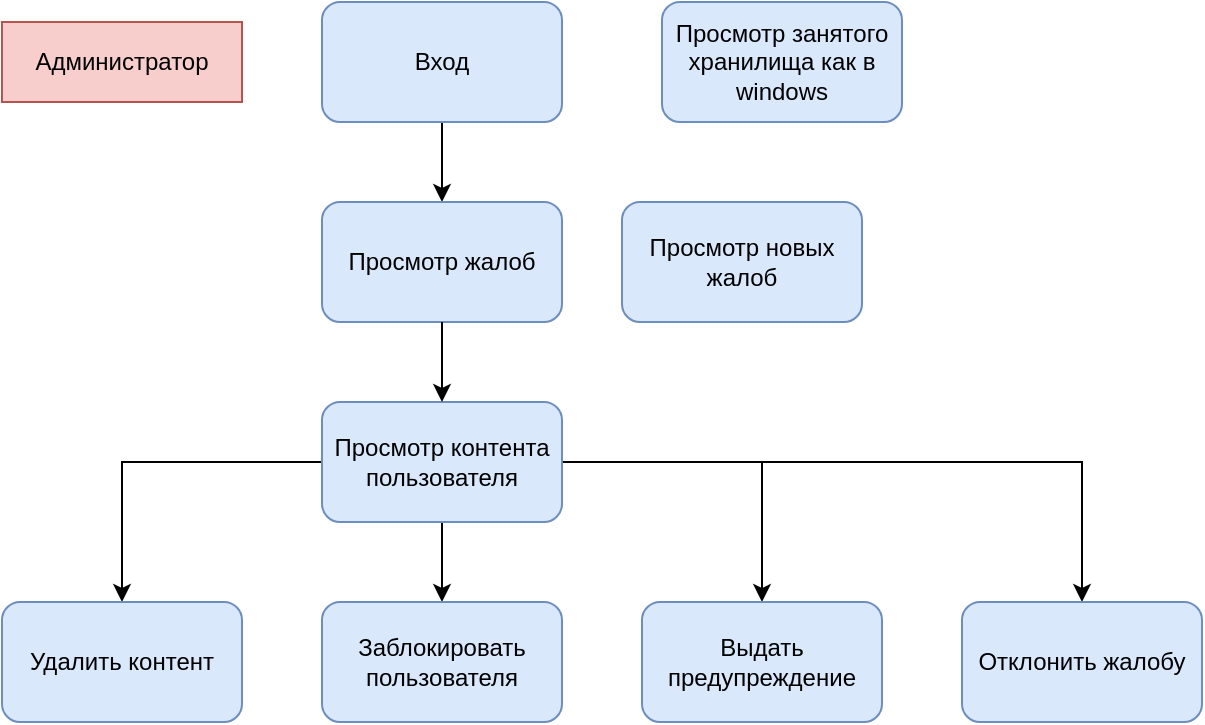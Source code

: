 <mxfile version="24.6.1" type="device" pages="2">
  <diagram name="Администратор" id="Up2qKT-gcyaJhnOLHu0_">
    <mxGraphModel dx="1434" dy="844" grid="1" gridSize="10" guides="1" tooltips="1" connect="1" arrows="1" fold="1" page="1" pageScale="1" pageWidth="1169" pageHeight="827" math="0" shadow="0">
      <root>
        <mxCell id="0" />
        <mxCell id="1" parent="0" />
        <mxCell id="XpILQ-toadjvkesOaYzl-1" value="Администратор" style="rounded=0;whiteSpace=wrap;html=1;fillColor=#f8cecc;strokeColor=#b85450;" parent="1" vertex="1">
          <mxGeometry x="40" y="40" width="120" height="40" as="geometry" />
        </mxCell>
        <mxCell id="XpILQ-toadjvkesOaYzl-6" style="edgeStyle=orthogonalEdgeStyle;rounded=0;orthogonalLoop=1;jettySize=auto;html=1;" parent="1" source="XpILQ-toadjvkesOaYzl-4" target="XpILQ-toadjvkesOaYzl-24" edge="1">
          <mxGeometry relative="1" as="geometry">
            <mxPoint x="260" y="160" as="targetPoint" />
          </mxGeometry>
        </mxCell>
        <mxCell id="XpILQ-toadjvkesOaYzl-4" value="Вход" style="rounded=1;whiteSpace=wrap;html=1;fillColor=#dae8fc;strokeColor=#6c8ebf;" parent="1" vertex="1">
          <mxGeometry x="200" y="30" width="120" height="60" as="geometry" />
        </mxCell>
        <mxCell id="XpILQ-toadjvkesOaYzl-10" style="edgeStyle=orthogonalEdgeStyle;rounded=0;orthogonalLoop=1;jettySize=auto;html=1;" parent="1" source="XpILQ-toadjvkesOaYzl-5" target="XpILQ-toadjvkesOaYzl-9" edge="1">
          <mxGeometry relative="1" as="geometry" />
        </mxCell>
        <mxCell id="XpILQ-toadjvkesOaYzl-11" style="edgeStyle=orthogonalEdgeStyle;rounded=0;orthogonalLoop=1;jettySize=auto;html=1;" parent="1" source="XpILQ-toadjvkesOaYzl-5" target="XpILQ-toadjvkesOaYzl-7" edge="1">
          <mxGeometry relative="1" as="geometry" />
        </mxCell>
        <mxCell id="XpILQ-toadjvkesOaYzl-12" style="edgeStyle=orthogonalEdgeStyle;rounded=0;orthogonalLoop=1;jettySize=auto;html=1;" parent="1" source="XpILQ-toadjvkesOaYzl-5" target="XpILQ-toadjvkesOaYzl-8" edge="1">
          <mxGeometry relative="1" as="geometry" />
        </mxCell>
        <mxCell id="XpILQ-toadjvkesOaYzl-14" style="edgeStyle=orthogonalEdgeStyle;rounded=0;orthogonalLoop=1;jettySize=auto;html=1;" parent="1" source="XpILQ-toadjvkesOaYzl-5" target="XpILQ-toadjvkesOaYzl-13" edge="1">
          <mxGeometry relative="1" as="geometry" />
        </mxCell>
        <mxCell id="XpILQ-toadjvkesOaYzl-5" value="Просмотр контента пользователя" style="rounded=1;whiteSpace=wrap;html=1;fillColor=#dae8fc;strokeColor=#6c8ebf;" parent="1" vertex="1">
          <mxGeometry x="200" y="230" width="120" height="60" as="geometry" />
        </mxCell>
        <mxCell id="XpILQ-toadjvkesOaYzl-7" value="Заблокировать пользователя" style="rounded=1;whiteSpace=wrap;html=1;fillColor=#dae8fc;strokeColor=#6c8ebf;" parent="1" vertex="1">
          <mxGeometry x="200" y="330" width="120" height="60" as="geometry" />
        </mxCell>
        <mxCell id="XpILQ-toadjvkesOaYzl-8" value="Выдать предупреждение" style="rounded=1;whiteSpace=wrap;html=1;fillColor=#dae8fc;strokeColor=#6c8ebf;" parent="1" vertex="1">
          <mxGeometry x="360" y="330" width="120" height="60" as="geometry" />
        </mxCell>
        <mxCell id="XpILQ-toadjvkesOaYzl-9" value="Удалить контент" style="rounded=1;whiteSpace=wrap;html=1;fillColor=#dae8fc;strokeColor=#6c8ebf;" parent="1" vertex="1">
          <mxGeometry x="40" y="330" width="120" height="60" as="geometry" />
        </mxCell>
        <mxCell id="XpILQ-toadjvkesOaYzl-13" value="Отклонить жалобу" style="rounded=1;whiteSpace=wrap;html=1;fillColor=#dae8fc;strokeColor=#6c8ebf;" parent="1" vertex="1">
          <mxGeometry x="520" y="330" width="120" height="60" as="geometry" />
        </mxCell>
        <mxCell id="XpILQ-toadjvkesOaYzl-24" value="Просмотр жалоб" style="rounded=1;whiteSpace=wrap;html=1;fillColor=#dae8fc;strokeColor=#6c8ebf;" parent="1" vertex="1">
          <mxGeometry x="200" y="130" width="120" height="60" as="geometry" />
        </mxCell>
        <mxCell id="XpILQ-toadjvkesOaYzl-25" style="edgeStyle=orthogonalEdgeStyle;rounded=0;orthogonalLoop=1;jettySize=auto;html=1;" parent="1" source="XpILQ-toadjvkesOaYzl-24" target="XpILQ-toadjvkesOaYzl-5" edge="1">
          <mxGeometry relative="1" as="geometry">
            <mxPoint x="270" y="100" as="sourcePoint" />
            <mxPoint x="270" y="140" as="targetPoint" />
          </mxGeometry>
        </mxCell>
        <mxCell id="IarofB_0z11QLn69_rKS-1" value="Просмотр новых жалоб" style="rounded=1;whiteSpace=wrap;html=1;fillColor=#dae8fc;strokeColor=#6c8ebf;" vertex="1" parent="1">
          <mxGeometry x="350" y="130" width="120" height="60" as="geometry" />
        </mxCell>
        <mxCell id="IarofB_0z11QLn69_rKS-2" value="Просмотр занятого хранилища как в windows" style="rounded=1;whiteSpace=wrap;html=1;fillColor=#dae8fc;strokeColor=#6c8ebf;" vertex="1" parent="1">
          <mxGeometry x="370" y="30" width="120" height="60" as="geometry" />
        </mxCell>
      </root>
    </mxGraphModel>
  </diagram>
  <diagram id="iEV5FRQ3jEhFH_7zMVI6" name="Пользователь">
    <mxGraphModel dx="1003" dy="771" grid="1" gridSize="10" guides="1" tooltips="1" connect="1" arrows="1" fold="1" page="1" pageScale="1" pageWidth="827" pageHeight="1169" math="0" shadow="0">
      <root>
        <mxCell id="0" />
        <mxCell id="1" parent="0" />
        <mxCell id="evped9sd5UIH206Ebyr4-1" value="Пользователь" style="rounded=0;whiteSpace=wrap;html=1;fillColor=#f8cecc;strokeColor=#b85450;" vertex="1" parent="1">
          <mxGeometry x="40" y="40" width="120" height="40" as="geometry" />
        </mxCell>
        <mxCell id="evped9sd5UIH206Ebyr4-2" style="edgeStyle=orthogonalEdgeStyle;rounded=0;orthogonalLoop=1;jettySize=auto;html=1;" edge="1" parent="1" source="evped9sd5UIH206Ebyr4-3" target="evped9sd5UIH206Ebyr4-13">
          <mxGeometry relative="1" as="geometry">
            <mxPoint x="260" y="260" as="targetPoint" />
          </mxGeometry>
        </mxCell>
        <mxCell id="evped9sd5UIH206Ebyr4-22" style="edgeStyle=orthogonalEdgeStyle;rounded=0;orthogonalLoop=1;jettySize=auto;html=1;" edge="1" parent="1" source="evped9sd5UIH206Ebyr4-3" target="evped9sd5UIH206Ebyr4-19">
          <mxGeometry relative="1" as="geometry" />
        </mxCell>
        <mxCell id="evped9sd5UIH206Ebyr4-32" style="edgeStyle=orthogonalEdgeStyle;rounded=0;orthogonalLoop=1;jettySize=auto;html=1;" edge="1" parent="1" source="evped9sd5UIH206Ebyr4-3" target="evped9sd5UIH206Ebyr4-31">
          <mxGeometry relative="1" as="geometry" />
        </mxCell>
        <mxCell id="evped9sd5UIH206Ebyr4-37" style="edgeStyle=orthogonalEdgeStyle;rounded=0;orthogonalLoop=1;jettySize=auto;html=1;" edge="1" parent="1" source="evped9sd5UIH206Ebyr4-3" target="evped9sd5UIH206Ebyr4-35">
          <mxGeometry relative="1" as="geometry" />
        </mxCell>
        <mxCell id="evped9sd5UIH206Ebyr4-3" value="Авторизация" style="rounded=1;whiteSpace=wrap;html=1;fillColor=#dae8fc;strokeColor=#6c8ebf;" vertex="1" parent="1">
          <mxGeometry x="200" y="130" width="120" height="60" as="geometry" />
        </mxCell>
        <mxCell id="evped9sd5UIH206Ebyr4-18" style="edgeStyle=orthogonalEdgeStyle;rounded=0;orthogonalLoop=1;jettySize=auto;html=1;" edge="1" parent="1" source="evped9sd5UIH206Ebyr4-13" target="evped9sd5UIH206Ebyr4-17">
          <mxGeometry relative="1" as="geometry" />
        </mxCell>
        <mxCell id="evped9sd5UIH206Ebyr4-34" style="edgeStyle=orthogonalEdgeStyle;rounded=0;orthogonalLoop=1;jettySize=auto;html=1;" edge="1" parent="1" source="evped9sd5UIH206Ebyr4-13" target="evped9sd5UIH206Ebyr4-33">
          <mxGeometry relative="1" as="geometry" />
        </mxCell>
        <mxCell id="evped9sd5UIH206Ebyr4-40" style="rounded=0;orthogonalLoop=1;jettySize=auto;html=1;" edge="1" parent="1" source="evped9sd5UIH206Ebyr4-13" target="evped9sd5UIH206Ebyr4-39">
          <mxGeometry relative="1" as="geometry" />
        </mxCell>
        <mxCell id="evped9sd5UIH206Ebyr4-13" value="Просмотр доступных альбомов" style="rounded=1;whiteSpace=wrap;html=1;fillColor=#dae8fc;strokeColor=#6c8ebf;" vertex="1" parent="1">
          <mxGeometry x="200" y="230" width="120" height="60" as="geometry" />
        </mxCell>
        <mxCell id="evped9sd5UIH206Ebyr4-16" style="edgeStyle=orthogonalEdgeStyle;rounded=0;orthogonalLoop=1;jettySize=auto;html=1;" edge="1" parent="1" source="evped9sd5UIH206Ebyr4-15" target="evped9sd5UIH206Ebyr4-3">
          <mxGeometry relative="1" as="geometry" />
        </mxCell>
        <mxCell id="evped9sd5UIH206Ebyr4-15" value="Регистрация" style="rounded=1;whiteSpace=wrap;html=1;fillColor=#dae8fc;strokeColor=#6c8ebf;" vertex="1" parent="1">
          <mxGeometry x="200" y="30" width="120" height="60" as="geometry" />
        </mxCell>
        <mxCell id="evped9sd5UIH206Ebyr4-30" style="edgeStyle=orthogonalEdgeStyle;rounded=0;orthogonalLoop=1;jettySize=auto;html=1;" edge="1" parent="1" source="evped9sd5UIH206Ebyr4-17" target="evped9sd5UIH206Ebyr4-23">
          <mxGeometry relative="1" as="geometry" />
        </mxCell>
        <mxCell id="evped9sd5UIH206Ebyr4-17" value="Просмотр картинок альбома" style="rounded=1;whiteSpace=wrap;html=1;fillColor=#dae8fc;strokeColor=#6c8ebf;" vertex="1" parent="1">
          <mxGeometry x="200" y="330" width="120" height="60" as="geometry" />
        </mxCell>
        <mxCell id="evped9sd5UIH206Ebyr4-21" style="edgeStyle=orthogonalEdgeStyle;rounded=0;orthogonalLoop=1;jettySize=auto;html=1;" edge="1" parent="1" source="evped9sd5UIH206Ebyr4-19" target="evped9sd5UIH206Ebyr4-20">
          <mxGeometry relative="1" as="geometry" />
        </mxCell>
        <mxCell id="evped9sd5UIH206Ebyr4-19" value="Просмотр тегов" style="rounded=1;whiteSpace=wrap;html=1;fillColor=#dae8fc;strokeColor=#6c8ebf;" vertex="1" parent="1">
          <mxGeometry x="40" y="230" width="120" height="60" as="geometry" />
        </mxCell>
        <mxCell id="evped9sd5UIH206Ebyr4-20" value="Создание тегов" style="rounded=1;whiteSpace=wrap;html=1;fillColor=#dae8fc;strokeColor=#6c8ebf;" vertex="1" parent="1">
          <mxGeometry x="40" y="330" width="120" height="60" as="geometry" />
        </mxCell>
        <mxCell id="evped9sd5UIH206Ebyr4-27" style="edgeStyle=orthogonalEdgeStyle;rounded=0;orthogonalLoop=1;jettySize=auto;html=1;" edge="1" parent="1" source="evped9sd5UIH206Ebyr4-23" target="evped9sd5UIH206Ebyr4-25">
          <mxGeometry relative="1" as="geometry" />
        </mxCell>
        <mxCell id="evped9sd5UIH206Ebyr4-28" style="edgeStyle=orthogonalEdgeStyle;rounded=0;orthogonalLoop=1;jettySize=auto;html=1;" edge="1" parent="1" source="evped9sd5UIH206Ebyr4-23" target="evped9sd5UIH206Ebyr4-24">
          <mxGeometry relative="1" as="geometry" />
        </mxCell>
        <mxCell id="evped9sd5UIH206Ebyr4-29" style="edgeStyle=orthogonalEdgeStyle;rounded=0;orthogonalLoop=1;jettySize=auto;html=1;" edge="1" parent="1" source="evped9sd5UIH206Ebyr4-23" target="evped9sd5UIH206Ebyr4-26">
          <mxGeometry relative="1" as="geometry" />
        </mxCell>
        <mxCell id="evped9sd5UIH206Ebyr4-41" style="rounded=0;orthogonalLoop=1;jettySize=auto;html=1;" edge="1" parent="1" source="evped9sd5UIH206Ebyr4-23" target="evped9sd5UIH206Ebyr4-39">
          <mxGeometry relative="1" as="geometry" />
        </mxCell>
        <mxCell id="evped9sd5UIH206Ebyr4-23" value="Просмотр конкретной картинки&amp;nbsp;" style="rounded=1;whiteSpace=wrap;html=1;fillColor=#dae8fc;strokeColor=#6c8ebf;" vertex="1" parent="1">
          <mxGeometry x="200" y="430" width="120" height="60" as="geometry" />
        </mxCell>
        <mxCell id="evped9sd5UIH206Ebyr4-24" value="Добавление тегов" style="rounded=1;whiteSpace=wrap;html=1;fillColor=#dae8fc;strokeColor=#6c8ebf;" vertex="1" parent="1">
          <mxGeometry x="360" y="430" width="120" height="60" as="geometry" />
        </mxCell>
        <mxCell id="evped9sd5UIH206Ebyr4-25" value="Скачивание" style="rounded=1;whiteSpace=wrap;html=1;fillColor=#dae8fc;strokeColor=#6c8ebf;" vertex="1" parent="1">
          <mxGeometry x="40" y="430" width="120" height="60" as="geometry" />
        </mxCell>
        <mxCell id="evped9sd5UIH206Ebyr4-26" value="Получение превью" style="rounded=1;whiteSpace=wrap;html=1;fillColor=#dae8fc;strokeColor=#6c8ebf;" vertex="1" parent="1">
          <mxGeometry x="200" y="530" width="120" height="60" as="geometry" />
        </mxCell>
        <mxCell id="evped9sd5UIH206Ebyr4-31" value="Просмотр доступов и приглашений" style="rounded=1;whiteSpace=wrap;html=1;fillColor=#dae8fc;strokeColor=#6c8ebf;" vertex="1" parent="1">
          <mxGeometry x="520" y="230" width="120" height="60" as="geometry" />
        </mxCell>
        <mxCell id="evped9sd5UIH206Ebyr4-33" value="Создание доступа" style="rounded=1;whiteSpace=wrap;html=1;fillColor=#dae8fc;strokeColor=#6c8ebf;" vertex="1" parent="1">
          <mxGeometry x="360" y="230" width="120" height="60" as="geometry" />
        </mxCell>
        <mxCell id="evped9sd5UIH206Ebyr4-38" style="edgeStyle=orthogonalEdgeStyle;rounded=0;orthogonalLoop=1;jettySize=auto;html=1;" edge="1" parent="1" source="evped9sd5UIH206Ebyr4-35" target="evped9sd5UIH206Ebyr4-36">
          <mxGeometry relative="1" as="geometry" />
        </mxCell>
        <mxCell id="evped9sd5UIH206Ebyr4-35" value="Просмотр себя, количество предпуреждений" style="rounded=1;whiteSpace=wrap;html=1;fillColor=#dae8fc;strokeColor=#6c8ebf;" vertex="1" parent="1">
          <mxGeometry x="680" y="230" width="120" height="60" as="geometry" />
        </mxCell>
        <mxCell id="evped9sd5UIH206Ebyr4-36" value="Редактирования себя" style="rounded=1;whiteSpace=wrap;html=1;fillColor=#dae8fc;strokeColor=#6c8ebf;" vertex="1" parent="1">
          <mxGeometry x="680" y="330" width="120" height="60" as="geometry" />
        </mxCell>
        <mxCell id="evped9sd5UIH206Ebyr4-39" value="Создание жалобы (на чужое)" style="rounded=1;whiteSpace=wrap;html=1;fillColor=#dae8fc;strokeColor=#6c8ebf;" vertex="1" parent="1">
          <mxGeometry x="360" y="330" width="120" height="60" as="geometry" />
        </mxCell>
      </root>
    </mxGraphModel>
  </diagram>
</mxfile>
